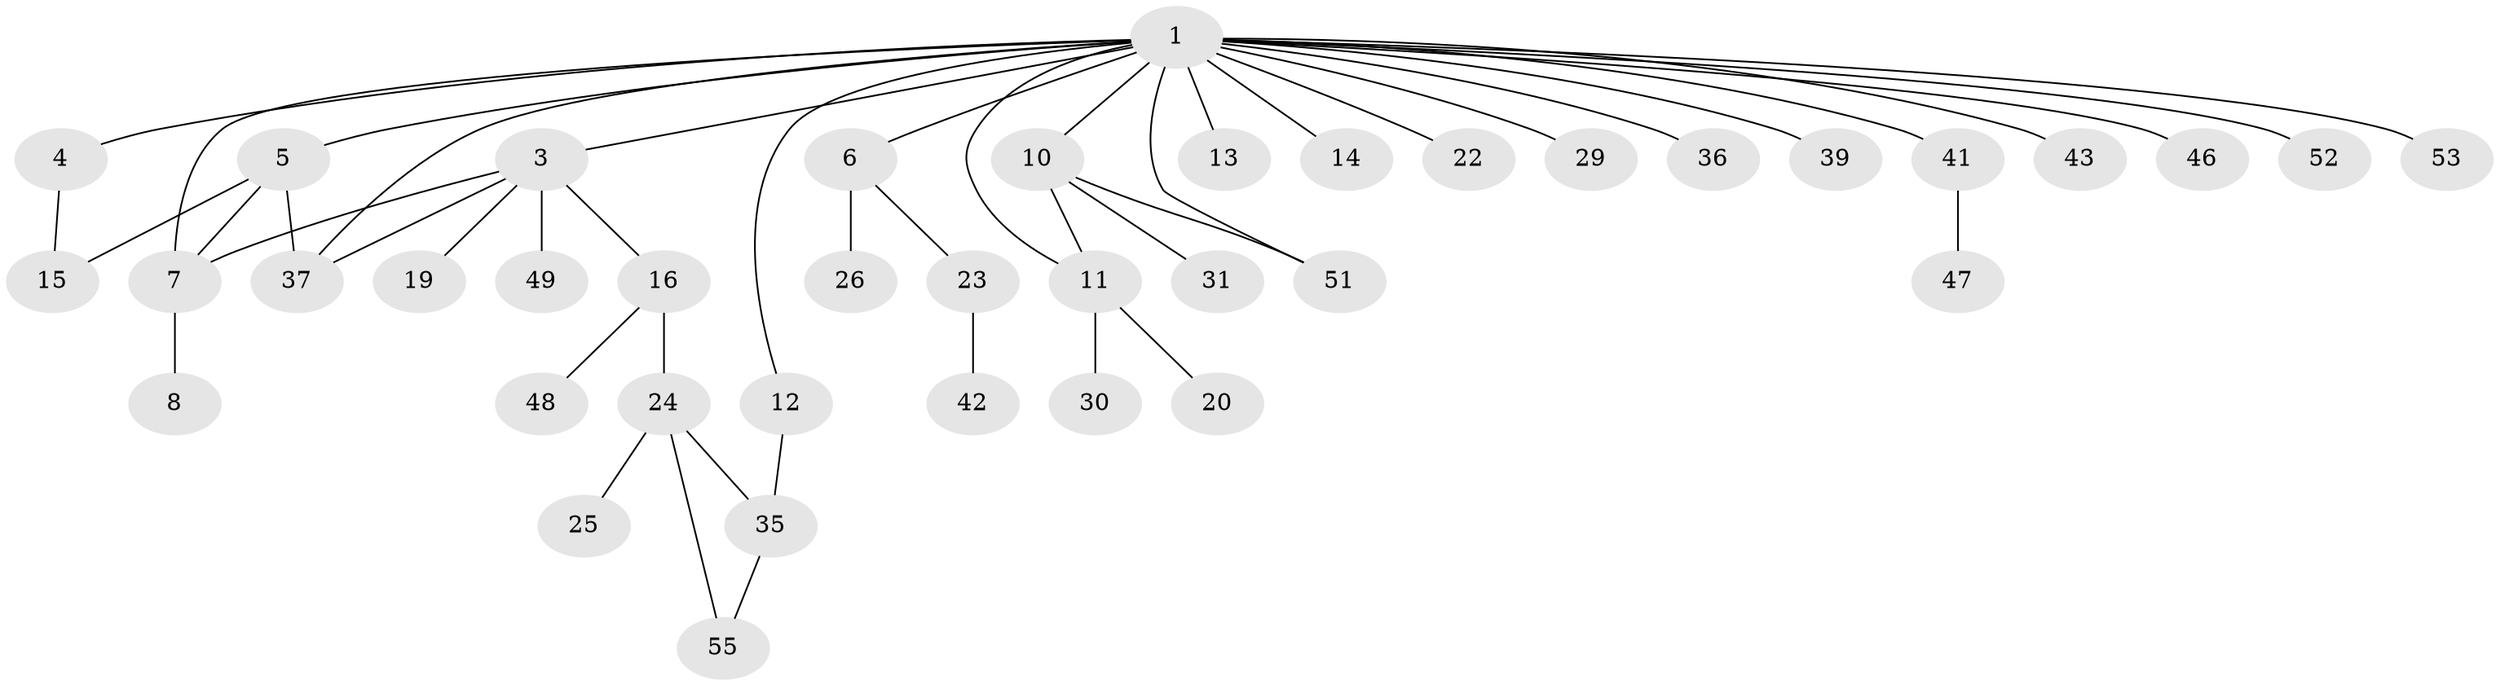 // original degree distribution, {10: 0.017857142857142856, 19: 0.017857142857142856, 9: 0.017857142857142856, 2: 0.16071428571428573, 4: 0.10714285714285714, 5: 0.03571428571428571, 1: 0.5178571428571429, 3: 0.125}
// Generated by graph-tools (version 1.1) at 2025/41/03/06/25 10:41:48]
// undirected, 39 vertices, 47 edges
graph export_dot {
graph [start="1"]
  node [color=gray90,style=filled];
  1 [super="+2"];
  3 [super="+9"];
  4;
  5 [super="+27"];
  6 [super="+50"];
  7 [super="+38"];
  8 [super="+28"];
  10 [super="+21"];
  11 [super="+32"];
  12 [super="+40"];
  13 [super="+18"];
  14;
  15 [super="+17"];
  16 [super="+34"];
  19;
  20;
  22;
  23 [super="+33"];
  24 [super="+45"];
  25;
  26;
  29;
  30;
  31;
  35 [super="+54"];
  36;
  37 [super="+44"];
  39;
  41;
  42;
  43;
  46;
  47 [super="+56"];
  48;
  49;
  51;
  52;
  53;
  55;
  1 -- 3 [weight=2];
  1 -- 6;
  1 -- 10 [weight=2];
  1 -- 14;
  1 -- 22;
  1 -- 39 [weight=2];
  1 -- 46;
  1 -- 52;
  1 -- 4;
  1 -- 5;
  1 -- 7;
  1 -- 11;
  1 -- 12;
  1 -- 13;
  1 -- 29;
  1 -- 36;
  1 -- 37;
  1 -- 41;
  1 -- 43;
  1 -- 51;
  1 -- 53;
  3 -- 7;
  3 -- 16;
  3 -- 19;
  3 -- 37;
  3 -- 49;
  4 -- 15;
  5 -- 15;
  5 -- 37;
  5 -- 7;
  6 -- 23;
  6 -- 26;
  7 -- 8;
  10 -- 51;
  10 -- 11;
  10 -- 31;
  11 -- 20;
  11 -- 30;
  12 -- 35;
  16 -- 24;
  16 -- 48;
  23 -- 42;
  24 -- 25;
  24 -- 35;
  24 -- 55;
  35 -- 55;
  41 -- 47;
}
